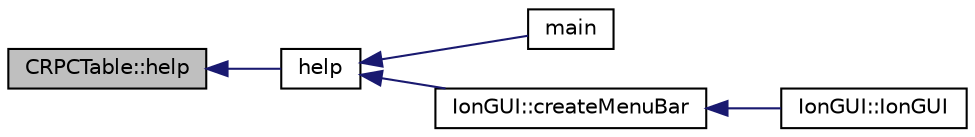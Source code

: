 digraph "CRPCTable::help"
{
  edge [fontname="Helvetica",fontsize="10",labelfontname="Helvetica",labelfontsize="10"];
  node [fontname="Helvetica",fontsize="10",shape=record];
  rankdir="LR";
  Node28 [label="CRPCTable::help",height=0.2,width=0.4,color="black", fillcolor="grey75", style="filled", fontcolor="black"];
  Node28 -> Node29 [dir="back",color="midnightblue",fontsize="10",style="solid",fontname="Helvetica"];
  Node29 [label="help",height=0.2,width=0.4,color="black", fillcolor="white", style="filled",URL="$d6/d76/rpcserver_8cpp.html#a64b7a85139e261640892b6ac1a2a23aa"];
  Node29 -> Node30 [dir="back",color="midnightblue",fontsize="10",style="solid",fontname="Helvetica"];
  Node30 [label="main",height=0.2,width=0.4,color="black", fillcolor="white", style="filled",URL="$d5/d2d/ion_8cpp.html#a0ddf1224851353fc92bfbff6f499fa97"];
  Node29 -> Node31 [dir="back",color="midnightblue",fontsize="10",style="solid",fontname="Helvetica"];
  Node31 [label="IonGUI::createMenuBar",height=0.2,width=0.4,color="black", fillcolor="white", style="filled",URL="$dc/d0b/class_ion_g_u_i.html#a16c84c7ea5e62c7ed92cb852cf63b728",tooltip="Create the menu bar and sub-menus. "];
  Node31 -> Node32 [dir="back",color="midnightblue",fontsize="10",style="solid",fontname="Helvetica"];
  Node32 [label="IonGUI::IonGUI",height=0.2,width=0.4,color="black", fillcolor="white", style="filled",URL="$dc/d0b/class_ion_g_u_i.html#ad0e22e4901b039bcc987ef0328c8c5d4"];
}
